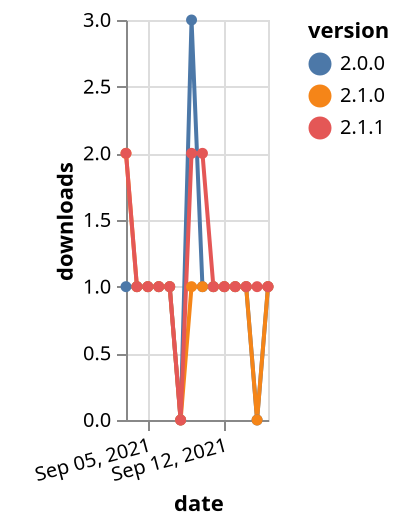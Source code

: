 {"$schema": "https://vega.github.io/schema/vega-lite/v5.json", "description": "A simple bar chart with embedded data.", "data": {"values": [{"date": "2021-09-03", "total": 156, "delta": 1, "version": "2.0.0"}, {"date": "2021-09-04", "total": 157, "delta": 1, "version": "2.0.0"}, {"date": "2021-09-05", "total": 158, "delta": 1, "version": "2.0.0"}, {"date": "2021-09-06", "total": 159, "delta": 1, "version": "2.0.0"}, {"date": "2021-09-07", "total": 160, "delta": 1, "version": "2.0.0"}, {"date": "2021-09-08", "total": 160, "delta": 0, "version": "2.0.0"}, {"date": "2021-09-09", "total": 163, "delta": 3, "version": "2.0.0"}, {"date": "2021-09-10", "total": 164, "delta": 1, "version": "2.0.0"}, {"date": "2021-09-11", "total": 165, "delta": 1, "version": "2.0.0"}, {"date": "2021-09-12", "total": 166, "delta": 1, "version": "2.0.0"}, {"date": "2021-09-13", "total": 167, "delta": 1, "version": "2.0.0"}, {"date": "2021-09-14", "total": 168, "delta": 1, "version": "2.0.0"}, {"date": "2021-09-15", "total": 168, "delta": 0, "version": "2.0.0"}, {"date": "2021-09-16", "total": 169, "delta": 1, "version": "2.0.0"}, {"date": "2021-09-03", "total": 116, "delta": 2, "version": "2.1.0"}, {"date": "2021-09-04", "total": 117, "delta": 1, "version": "2.1.0"}, {"date": "2021-09-05", "total": 118, "delta": 1, "version": "2.1.0"}, {"date": "2021-09-06", "total": 119, "delta": 1, "version": "2.1.0"}, {"date": "2021-09-07", "total": 120, "delta": 1, "version": "2.1.0"}, {"date": "2021-09-08", "total": 120, "delta": 0, "version": "2.1.0"}, {"date": "2021-09-09", "total": 121, "delta": 1, "version": "2.1.0"}, {"date": "2021-09-10", "total": 122, "delta": 1, "version": "2.1.0"}, {"date": "2021-09-11", "total": 123, "delta": 1, "version": "2.1.0"}, {"date": "2021-09-12", "total": 124, "delta": 1, "version": "2.1.0"}, {"date": "2021-09-13", "total": 125, "delta": 1, "version": "2.1.0"}, {"date": "2021-09-14", "total": 126, "delta": 1, "version": "2.1.0"}, {"date": "2021-09-15", "total": 126, "delta": 0, "version": "2.1.0"}, {"date": "2021-09-16", "total": 127, "delta": 1, "version": "2.1.0"}, {"date": "2021-09-03", "total": 89, "delta": 2, "version": "2.1.1"}, {"date": "2021-09-04", "total": 90, "delta": 1, "version": "2.1.1"}, {"date": "2021-09-05", "total": 91, "delta": 1, "version": "2.1.1"}, {"date": "2021-09-06", "total": 92, "delta": 1, "version": "2.1.1"}, {"date": "2021-09-07", "total": 93, "delta": 1, "version": "2.1.1"}, {"date": "2021-09-08", "total": 93, "delta": 0, "version": "2.1.1"}, {"date": "2021-09-09", "total": 95, "delta": 2, "version": "2.1.1"}, {"date": "2021-09-10", "total": 97, "delta": 2, "version": "2.1.1"}, {"date": "2021-09-11", "total": 98, "delta": 1, "version": "2.1.1"}, {"date": "2021-09-12", "total": 99, "delta": 1, "version": "2.1.1"}, {"date": "2021-09-13", "total": 100, "delta": 1, "version": "2.1.1"}, {"date": "2021-09-14", "total": 101, "delta": 1, "version": "2.1.1"}, {"date": "2021-09-15", "total": 102, "delta": 1, "version": "2.1.1"}, {"date": "2021-09-16", "total": 103, "delta": 1, "version": "2.1.1"}]}, "width": "container", "mark": {"type": "line", "point": {"filled": true}}, "encoding": {"x": {"field": "date", "type": "temporal", "timeUnit": "yearmonthdate", "title": "date", "axis": {"labelAngle": -15}}, "y": {"field": "delta", "type": "quantitative", "title": "downloads"}, "color": {"field": "version", "type": "nominal"}, "tooltip": {"field": "delta"}}}
